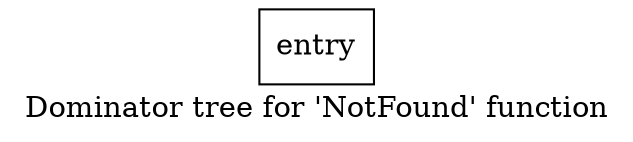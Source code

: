 digraph "Dominator tree for 'NotFound' function" {
	label="Dominator tree for 'NotFound' function";

	Node0xebe650 [shape=record,label="{entry}"];
}
